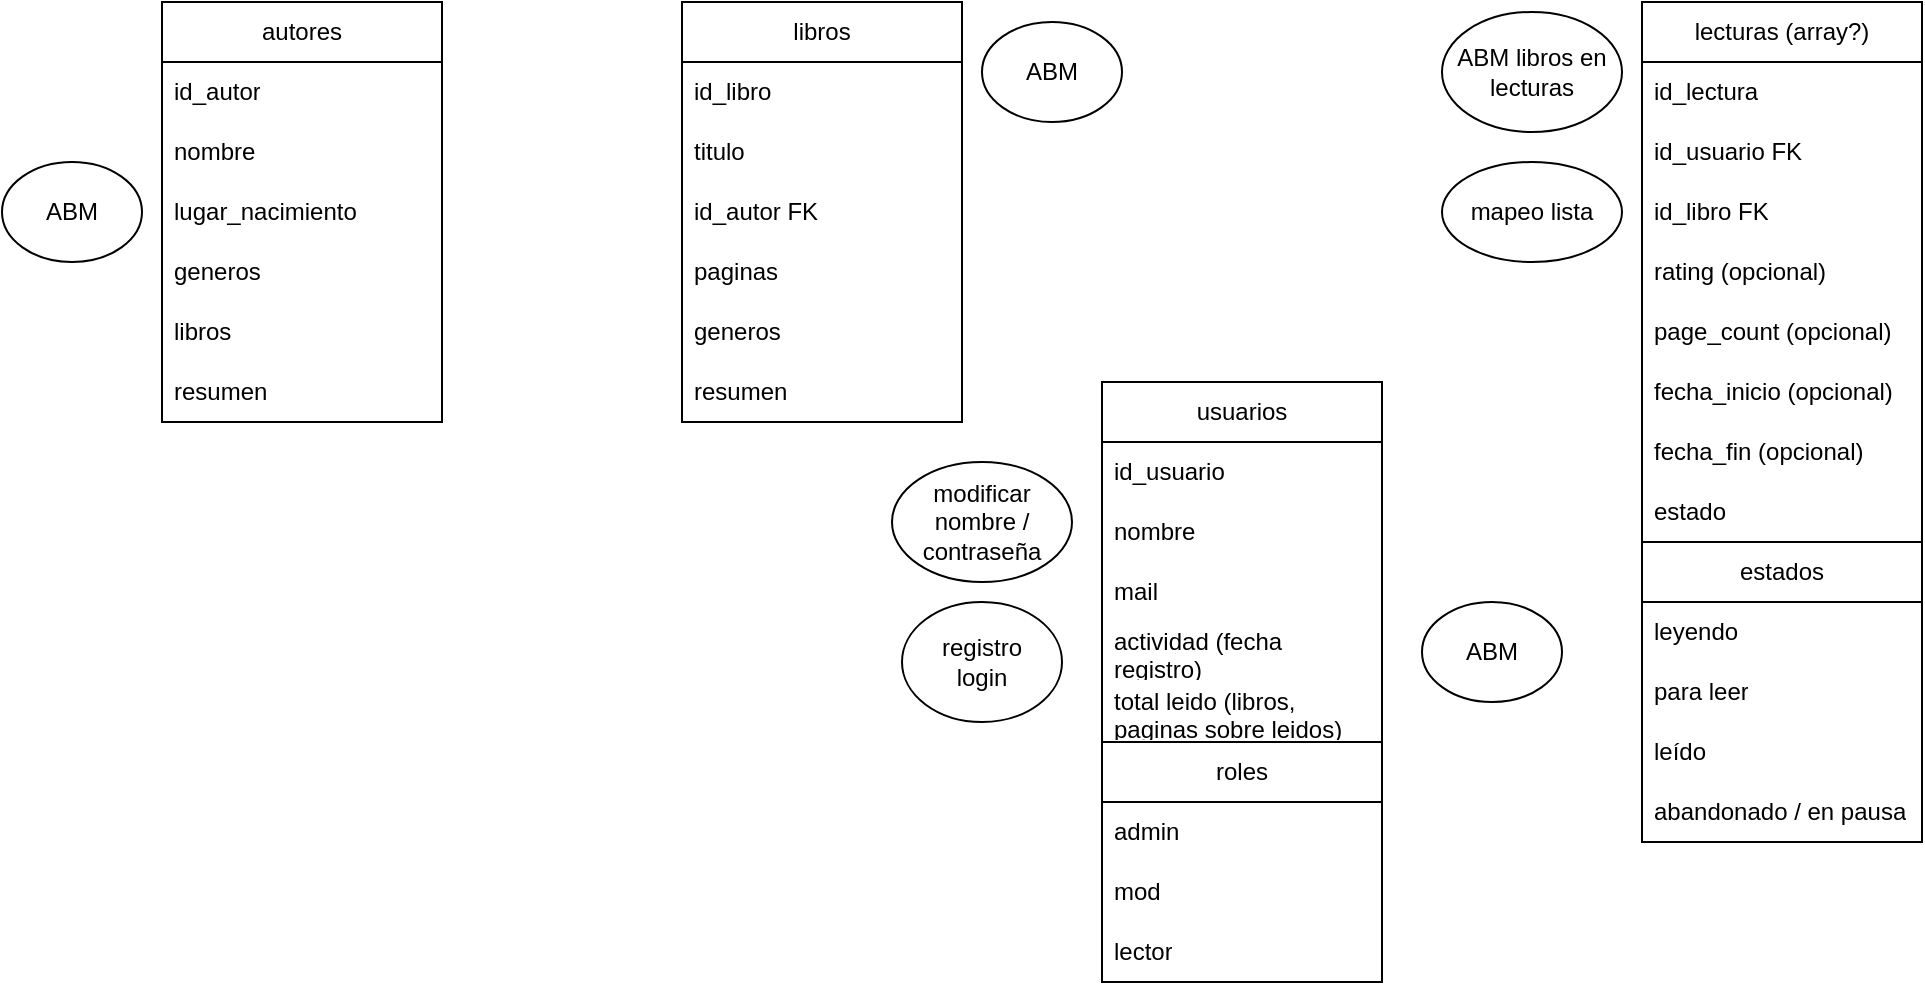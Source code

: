 <mxfile version="26.2.13">
  <diagram name="Página-1" id="OYQSsILuhKe6_ffNbUqa">
    <mxGraphModel dx="2136" dy="554" grid="1" gridSize="10" guides="1" tooltips="1" connect="1" arrows="1" fold="1" page="1" pageScale="1" pageWidth="827" pageHeight="1169" math="0" shadow="0">
      <root>
        <mxCell id="0" />
        <mxCell id="1" parent="0" />
        <mxCell id="OMb7In-ZM_TPoE-RimLO-2" value="libros" style="swimlane;fontStyle=0;childLayout=stackLayout;horizontal=1;startSize=30;horizontalStack=0;resizeParent=1;resizeParentMax=0;resizeLast=0;collapsible=1;marginBottom=0;whiteSpace=wrap;html=1;" vertex="1" parent="1">
          <mxGeometry x="-180" y="10" width="140" height="210" as="geometry" />
        </mxCell>
        <mxCell id="OMb7In-ZM_TPoE-RimLO-3" value="id_libro" style="text;strokeColor=none;fillColor=none;align=left;verticalAlign=middle;spacingLeft=4;spacingRight=4;overflow=hidden;points=[[0,0.5],[1,0.5]];portConstraint=eastwest;rotatable=0;whiteSpace=wrap;html=1;" vertex="1" parent="OMb7In-ZM_TPoE-RimLO-2">
          <mxGeometry y="30" width="140" height="30" as="geometry" />
        </mxCell>
        <mxCell id="OMb7In-ZM_TPoE-RimLO-4" value="titulo" style="text;strokeColor=none;fillColor=none;align=left;verticalAlign=middle;spacingLeft=4;spacingRight=4;overflow=hidden;points=[[0,0.5],[1,0.5]];portConstraint=eastwest;rotatable=0;whiteSpace=wrap;html=1;" vertex="1" parent="OMb7In-ZM_TPoE-RimLO-2">
          <mxGeometry y="60" width="140" height="30" as="geometry" />
        </mxCell>
        <mxCell id="OMb7In-ZM_TPoE-RimLO-5" value="id_autor FK" style="text;strokeColor=none;fillColor=none;align=left;verticalAlign=middle;spacingLeft=4;spacingRight=4;overflow=hidden;points=[[0,0.5],[1,0.5]];portConstraint=eastwest;rotatable=0;whiteSpace=wrap;html=1;" vertex="1" parent="OMb7In-ZM_TPoE-RimLO-2">
          <mxGeometry y="90" width="140" height="30" as="geometry" />
        </mxCell>
        <mxCell id="OMb7In-ZM_TPoE-RimLO-42" value="paginas" style="text;strokeColor=none;fillColor=none;align=left;verticalAlign=middle;spacingLeft=4;spacingRight=4;overflow=hidden;points=[[0,0.5],[1,0.5]];portConstraint=eastwest;rotatable=0;whiteSpace=wrap;html=1;" vertex="1" parent="OMb7In-ZM_TPoE-RimLO-2">
          <mxGeometry y="120" width="140" height="30" as="geometry" />
        </mxCell>
        <mxCell id="OMb7In-ZM_TPoE-RimLO-47" value="generos" style="text;strokeColor=none;fillColor=none;align=left;verticalAlign=middle;spacingLeft=4;spacingRight=4;overflow=hidden;points=[[0,0.5],[1,0.5]];portConstraint=eastwest;rotatable=0;whiteSpace=wrap;html=1;" vertex="1" parent="OMb7In-ZM_TPoE-RimLO-2">
          <mxGeometry y="150" width="140" height="30" as="geometry" />
        </mxCell>
        <mxCell id="OMb7In-ZM_TPoE-RimLO-49" value="resumen" style="text;strokeColor=none;fillColor=none;align=left;verticalAlign=middle;spacingLeft=4;spacingRight=4;overflow=hidden;points=[[0,0.5],[1,0.5]];portConstraint=eastwest;rotatable=0;whiteSpace=wrap;html=1;" vertex="1" parent="OMb7In-ZM_TPoE-RimLO-2">
          <mxGeometry y="180" width="140" height="30" as="geometry" />
        </mxCell>
        <mxCell id="OMb7In-ZM_TPoE-RimLO-6" value="autores" style="swimlane;fontStyle=0;childLayout=stackLayout;horizontal=1;startSize=30;horizontalStack=0;resizeParent=1;resizeParentMax=0;resizeLast=0;collapsible=1;marginBottom=0;whiteSpace=wrap;html=1;" vertex="1" parent="1">
          <mxGeometry x="-440" y="10" width="140" height="210" as="geometry" />
        </mxCell>
        <mxCell id="OMb7In-ZM_TPoE-RimLO-7" value="id_autor" style="text;strokeColor=none;fillColor=none;align=left;verticalAlign=middle;spacingLeft=4;spacingRight=4;overflow=hidden;points=[[0,0.5],[1,0.5]];portConstraint=eastwest;rotatable=0;whiteSpace=wrap;html=1;" vertex="1" parent="OMb7In-ZM_TPoE-RimLO-6">
          <mxGeometry y="30" width="140" height="30" as="geometry" />
        </mxCell>
        <mxCell id="OMb7In-ZM_TPoE-RimLO-8" value="nombre" style="text;strokeColor=none;fillColor=none;align=left;verticalAlign=middle;spacingLeft=4;spacingRight=4;overflow=hidden;points=[[0,0.5],[1,0.5]];portConstraint=eastwest;rotatable=0;whiteSpace=wrap;html=1;" vertex="1" parent="OMb7In-ZM_TPoE-RimLO-6">
          <mxGeometry y="60" width="140" height="30" as="geometry" />
        </mxCell>
        <mxCell id="OMb7In-ZM_TPoE-RimLO-9" value="lugar_nacimiento" style="text;strokeColor=none;fillColor=none;align=left;verticalAlign=middle;spacingLeft=4;spacingRight=4;overflow=hidden;points=[[0,0.5],[1,0.5]];portConstraint=eastwest;rotatable=0;whiteSpace=wrap;html=1;" vertex="1" parent="OMb7In-ZM_TPoE-RimLO-6">
          <mxGeometry y="90" width="140" height="30" as="geometry" />
        </mxCell>
        <mxCell id="OMb7In-ZM_TPoE-RimLO-45" value="generos" style="text;strokeColor=none;fillColor=none;align=left;verticalAlign=middle;spacingLeft=4;spacingRight=4;overflow=hidden;points=[[0,0.5],[1,0.5]];portConstraint=eastwest;rotatable=0;whiteSpace=wrap;html=1;" vertex="1" parent="OMb7In-ZM_TPoE-RimLO-6">
          <mxGeometry y="120" width="140" height="30" as="geometry" />
        </mxCell>
        <mxCell id="OMb7In-ZM_TPoE-RimLO-46" value="libros" style="text;strokeColor=none;fillColor=light-dark(transparent,#000066);align=left;verticalAlign=middle;spacingLeft=4;spacingRight=4;overflow=hidden;points=[[0,0.5],[1,0.5]];portConstraint=eastwest;rotatable=0;whiteSpace=wrap;html=1;" vertex="1" parent="OMb7In-ZM_TPoE-RimLO-6">
          <mxGeometry y="150" width="140" height="30" as="geometry" />
        </mxCell>
        <mxCell id="OMb7In-ZM_TPoE-RimLO-48" value="resumen" style="text;strokeColor=none;fillColor=none;align=left;verticalAlign=middle;spacingLeft=4;spacingRight=4;overflow=hidden;points=[[0,0.5],[1,0.5]];portConstraint=eastwest;rotatable=0;whiteSpace=wrap;html=1;" vertex="1" parent="OMb7In-ZM_TPoE-RimLO-6">
          <mxGeometry y="180" width="140" height="30" as="geometry" />
        </mxCell>
        <mxCell id="OMb7In-ZM_TPoE-RimLO-10" value="usuarios" style="swimlane;fontStyle=0;childLayout=stackLayout;horizontal=1;startSize=30;horizontalStack=0;resizeParent=1;resizeParentMax=0;resizeLast=0;collapsible=1;marginBottom=0;whiteSpace=wrap;html=1;" vertex="1" parent="1">
          <mxGeometry x="30" y="200" width="140" height="300" as="geometry" />
        </mxCell>
        <mxCell id="OMb7In-ZM_TPoE-RimLO-11" value="id_usuario" style="text;strokeColor=none;fillColor=none;align=left;verticalAlign=middle;spacingLeft=4;spacingRight=4;overflow=hidden;points=[[0,0.5],[1,0.5]];portConstraint=eastwest;rotatable=0;whiteSpace=wrap;html=1;" vertex="1" parent="OMb7In-ZM_TPoE-RimLO-10">
          <mxGeometry y="30" width="140" height="30" as="geometry" />
        </mxCell>
        <mxCell id="OMb7In-ZM_TPoE-RimLO-12" value="nombre" style="text;strokeColor=none;fillColor=none;align=left;verticalAlign=middle;spacingLeft=4;spacingRight=4;overflow=hidden;points=[[0,0.5],[1,0.5]];portConstraint=eastwest;rotatable=0;whiteSpace=wrap;html=1;" vertex="1" parent="OMb7In-ZM_TPoE-RimLO-10">
          <mxGeometry y="60" width="140" height="30" as="geometry" />
        </mxCell>
        <mxCell id="OMb7In-ZM_TPoE-RimLO-13" value="mail" style="text;strokeColor=none;fillColor=none;align=left;verticalAlign=middle;spacingLeft=4;spacingRight=4;overflow=hidden;points=[[0,0.5],[1,0.5]];portConstraint=eastwest;rotatable=0;whiteSpace=wrap;html=1;" vertex="1" parent="OMb7In-ZM_TPoE-RimLO-10">
          <mxGeometry y="90" width="140" height="30" as="geometry" />
        </mxCell>
        <mxCell id="OMb7In-ZM_TPoE-RimLO-50" value="actividad (fecha registro)" style="text;strokeColor=none;fillColor=none;align=left;verticalAlign=middle;spacingLeft=4;spacingRight=4;overflow=hidden;points=[[0,0.5],[1,0.5]];portConstraint=eastwest;rotatable=0;whiteSpace=wrap;html=1;" vertex="1" parent="OMb7In-ZM_TPoE-RimLO-10">
          <mxGeometry y="120" width="140" height="30" as="geometry" />
        </mxCell>
        <mxCell id="OMb7In-ZM_TPoE-RimLO-51" value="total leido (libros, paginas sobre leidos)" style="text;strokeColor=none;fillColor=none;align=left;verticalAlign=middle;spacingLeft=4;spacingRight=4;overflow=hidden;points=[[0,0.5],[1,0.5]];portConstraint=eastwest;rotatable=0;whiteSpace=wrap;html=1;" vertex="1" parent="OMb7In-ZM_TPoE-RimLO-10">
          <mxGeometry y="150" width="140" height="30" as="geometry" />
        </mxCell>
        <mxCell id="OMb7In-ZM_TPoE-RimLO-18" value="roles" style="swimlane;fontStyle=0;childLayout=stackLayout;horizontal=1;startSize=30;horizontalStack=0;resizeParent=1;resizeParentMax=0;resizeLast=0;collapsible=1;marginBottom=0;whiteSpace=wrap;html=1;" vertex="1" parent="OMb7In-ZM_TPoE-RimLO-10">
          <mxGeometry y="180" width="140" height="120" as="geometry" />
        </mxCell>
        <mxCell id="OMb7In-ZM_TPoE-RimLO-19" value="admin" style="text;strokeColor=none;fillColor=none;align=left;verticalAlign=middle;spacingLeft=4;spacingRight=4;overflow=hidden;points=[[0,0.5],[1,0.5]];portConstraint=eastwest;rotatable=0;whiteSpace=wrap;html=1;" vertex="1" parent="OMb7In-ZM_TPoE-RimLO-18">
          <mxGeometry y="30" width="140" height="30" as="geometry" />
        </mxCell>
        <mxCell id="OMb7In-ZM_TPoE-RimLO-20" value="mod" style="text;strokeColor=none;fillColor=none;align=left;verticalAlign=middle;spacingLeft=4;spacingRight=4;overflow=hidden;points=[[0,0.5],[1,0.5]];portConstraint=eastwest;rotatable=0;whiteSpace=wrap;html=1;" vertex="1" parent="OMb7In-ZM_TPoE-RimLO-18">
          <mxGeometry y="60" width="140" height="30" as="geometry" />
        </mxCell>
        <mxCell id="OMb7In-ZM_TPoE-RimLO-21" value="lector" style="text;strokeColor=none;fillColor=none;align=left;verticalAlign=middle;spacingLeft=4;spacingRight=4;overflow=hidden;points=[[0,0.5],[1,0.5]];portConstraint=eastwest;rotatable=0;whiteSpace=wrap;html=1;" vertex="1" parent="OMb7In-ZM_TPoE-RimLO-18">
          <mxGeometry y="90" width="140" height="30" as="geometry" />
        </mxCell>
        <mxCell id="OMb7In-ZM_TPoE-RimLO-14" value="lecturas (array?)" style="swimlane;fontStyle=0;childLayout=stackLayout;horizontal=1;startSize=30;horizontalStack=0;resizeParent=1;resizeParentMax=0;resizeLast=0;collapsible=1;marginBottom=0;whiteSpace=wrap;html=1;" vertex="1" parent="1">
          <mxGeometry x="300" y="10" width="140" height="420" as="geometry" />
        </mxCell>
        <mxCell id="OMb7In-ZM_TPoE-RimLO-15" value="id_lectura" style="text;strokeColor=none;fillColor=none;align=left;verticalAlign=middle;spacingLeft=4;spacingRight=4;overflow=hidden;points=[[0,0.5],[1,0.5]];portConstraint=eastwest;rotatable=0;whiteSpace=wrap;html=1;" vertex="1" parent="OMb7In-ZM_TPoE-RimLO-14">
          <mxGeometry y="30" width="140" height="30" as="geometry" />
        </mxCell>
        <mxCell id="OMb7In-ZM_TPoE-RimLO-16" value="id_usuario FK" style="text;strokeColor=none;fillColor=none;align=left;verticalAlign=middle;spacingLeft=4;spacingRight=4;overflow=hidden;points=[[0,0.5],[1,0.5]];portConstraint=eastwest;rotatable=0;whiteSpace=wrap;html=1;" vertex="1" parent="OMb7In-ZM_TPoE-RimLO-14">
          <mxGeometry y="60" width="140" height="30" as="geometry" />
        </mxCell>
        <mxCell id="OMb7In-ZM_TPoE-RimLO-17" value="id_libro FK" style="text;strokeColor=none;fillColor=none;align=left;verticalAlign=middle;spacingLeft=4;spacingRight=4;overflow=hidden;points=[[0,0.5],[1,0.5]];portConstraint=eastwest;rotatable=0;whiteSpace=wrap;html=1;" vertex="1" parent="OMb7In-ZM_TPoE-RimLO-14">
          <mxGeometry y="90" width="140" height="30" as="geometry" />
        </mxCell>
        <mxCell id="OMb7In-ZM_TPoE-RimLO-33" value="rating (opcional)" style="text;strokeColor=none;fillColor=none;align=left;verticalAlign=middle;spacingLeft=4;spacingRight=4;overflow=hidden;points=[[0,0.5],[1,0.5]];portConstraint=eastwest;rotatable=0;whiteSpace=wrap;html=1;" vertex="1" parent="OMb7In-ZM_TPoE-RimLO-14">
          <mxGeometry y="120" width="140" height="30" as="geometry" />
        </mxCell>
        <mxCell id="OMb7In-ZM_TPoE-RimLO-34" value="page_count (opcional)" style="text;strokeColor=none;fillColor=none;align=left;verticalAlign=middle;spacingLeft=4;spacingRight=4;overflow=hidden;points=[[0,0.5],[1,0.5]];portConstraint=eastwest;rotatable=0;whiteSpace=wrap;html=1;" vertex="1" parent="OMb7In-ZM_TPoE-RimLO-14">
          <mxGeometry y="150" width="140" height="30" as="geometry" />
        </mxCell>
        <mxCell id="OMb7In-ZM_TPoE-RimLO-31" value="fecha_inicio (opcional)" style="text;strokeColor=none;fillColor=none;align=left;verticalAlign=middle;spacingLeft=4;spacingRight=4;overflow=hidden;points=[[0,0.5],[1,0.5]];portConstraint=eastwest;rotatable=0;whiteSpace=wrap;html=1;" vertex="1" parent="OMb7In-ZM_TPoE-RimLO-14">
          <mxGeometry y="180" width="140" height="30" as="geometry" />
        </mxCell>
        <mxCell id="OMb7In-ZM_TPoE-RimLO-32" value="fecha_fin (opcional)" style="text;strokeColor=none;fillColor=none;align=left;verticalAlign=middle;spacingLeft=4;spacingRight=4;overflow=hidden;points=[[0,0.5],[1,0.5]];portConstraint=eastwest;rotatable=0;whiteSpace=wrap;html=1;" vertex="1" parent="OMb7In-ZM_TPoE-RimLO-14">
          <mxGeometry y="210" width="140" height="30" as="geometry" />
        </mxCell>
        <mxCell id="OMb7In-ZM_TPoE-RimLO-40" value="estado" style="text;strokeColor=none;fillColor=none;align=left;verticalAlign=middle;spacingLeft=4;spacingRight=4;overflow=hidden;points=[[0,0.5],[1,0.5]];portConstraint=eastwest;rotatable=0;whiteSpace=wrap;html=1;" vertex="1" parent="OMb7In-ZM_TPoE-RimLO-14">
          <mxGeometry y="240" width="140" height="30" as="geometry" />
        </mxCell>
        <mxCell id="OMb7In-ZM_TPoE-RimLO-35" value="estados" style="swimlane;fontStyle=0;childLayout=stackLayout;horizontal=1;startSize=30;horizontalStack=0;resizeParent=1;resizeParentMax=0;resizeLast=0;collapsible=1;marginBottom=0;whiteSpace=wrap;html=1;" vertex="1" parent="OMb7In-ZM_TPoE-RimLO-14">
          <mxGeometry y="270" width="140" height="150" as="geometry" />
        </mxCell>
        <mxCell id="OMb7In-ZM_TPoE-RimLO-36" value="leyendo" style="text;strokeColor=none;fillColor=none;align=left;verticalAlign=middle;spacingLeft=4;spacingRight=4;overflow=hidden;points=[[0,0.5],[1,0.5]];portConstraint=eastwest;rotatable=0;whiteSpace=wrap;html=1;" vertex="1" parent="OMb7In-ZM_TPoE-RimLO-35">
          <mxGeometry y="30" width="140" height="30" as="geometry" />
        </mxCell>
        <mxCell id="OMb7In-ZM_TPoE-RimLO-37" value="para leer" style="text;strokeColor=none;fillColor=none;align=left;verticalAlign=middle;spacingLeft=4;spacingRight=4;overflow=hidden;points=[[0,0.5],[1,0.5]];portConstraint=eastwest;rotatable=0;whiteSpace=wrap;html=1;" vertex="1" parent="OMb7In-ZM_TPoE-RimLO-35">
          <mxGeometry y="60" width="140" height="30" as="geometry" />
        </mxCell>
        <mxCell id="OMb7In-ZM_TPoE-RimLO-38" value="leído" style="text;strokeColor=none;fillColor=none;align=left;verticalAlign=middle;spacingLeft=4;spacingRight=4;overflow=hidden;points=[[0,0.5],[1,0.5]];portConstraint=eastwest;rotatable=0;whiteSpace=wrap;html=1;" vertex="1" parent="OMb7In-ZM_TPoE-RimLO-35">
          <mxGeometry y="90" width="140" height="30" as="geometry" />
        </mxCell>
        <mxCell id="OMb7In-ZM_TPoE-RimLO-41" value="abandonado / en pausa" style="text;strokeColor=none;fillColor=none;align=left;verticalAlign=middle;spacingLeft=4;spacingRight=4;overflow=hidden;points=[[0,0.5],[1,0.5]];portConstraint=eastwest;rotatable=0;whiteSpace=wrap;html=1;" vertex="1" parent="OMb7In-ZM_TPoE-RimLO-35">
          <mxGeometry y="120" width="140" height="30" as="geometry" />
        </mxCell>
        <mxCell id="OMb7In-ZM_TPoE-RimLO-22" value="registro&lt;div&gt;login&lt;/div&gt;" style="ellipse;whiteSpace=wrap;html=1;" vertex="1" parent="1">
          <mxGeometry x="-70" y="310" width="80" height="60" as="geometry" />
        </mxCell>
        <mxCell id="OMb7In-ZM_TPoE-RimLO-27" value="ABM libros en lecturas" style="ellipse;whiteSpace=wrap;html=1;" vertex="1" parent="1">
          <mxGeometry x="200" y="15" width="90" height="60" as="geometry" />
        </mxCell>
        <mxCell id="OMb7In-ZM_TPoE-RimLO-28" value="ABM" style="ellipse;whiteSpace=wrap;html=1;" vertex="1" parent="1">
          <mxGeometry x="-520" y="90" width="70" height="50" as="geometry" />
        </mxCell>
        <mxCell id="OMb7In-ZM_TPoE-RimLO-29" value="ABM" style="ellipse;whiteSpace=wrap;html=1;" vertex="1" parent="1">
          <mxGeometry x="-30" y="20" width="70" height="50" as="geometry" />
        </mxCell>
        <mxCell id="OMb7In-ZM_TPoE-RimLO-30" value="ABM" style="ellipse;whiteSpace=wrap;html=1;" vertex="1" parent="1">
          <mxGeometry x="190" y="310" width="70" height="50" as="geometry" />
        </mxCell>
        <mxCell id="OMb7In-ZM_TPoE-RimLO-43" value="mapeo lista" style="ellipse;whiteSpace=wrap;html=1;" vertex="1" parent="1">
          <mxGeometry x="200" y="90" width="90" height="50" as="geometry" />
        </mxCell>
        <mxCell id="OMb7In-ZM_TPoE-RimLO-44" value="modificar nombre /&lt;div&gt;contraseña&lt;/div&gt;" style="ellipse;whiteSpace=wrap;html=1;fillColor=light-dark(#FFFFFF,#000066);" vertex="1" parent="1">
          <mxGeometry x="-75" y="240" width="90" height="60" as="geometry" />
        </mxCell>
      </root>
    </mxGraphModel>
  </diagram>
</mxfile>
